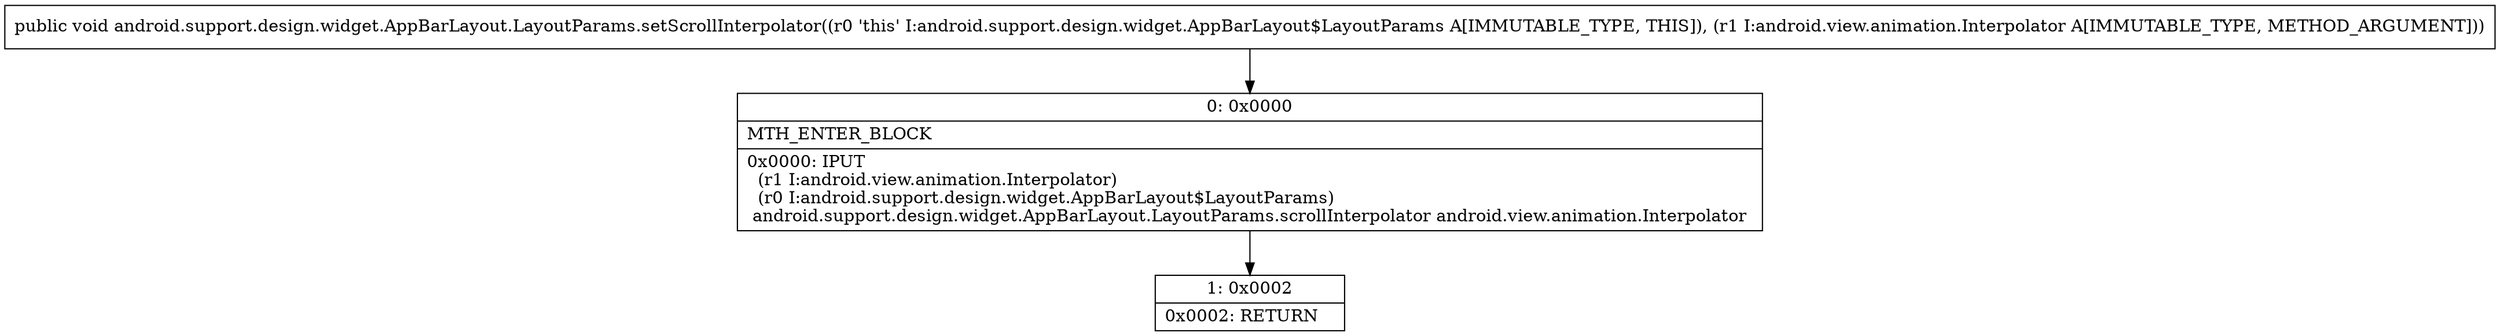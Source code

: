 digraph "CFG forandroid.support.design.widget.AppBarLayout.LayoutParams.setScrollInterpolator(Landroid\/view\/animation\/Interpolator;)V" {
Node_0 [shape=record,label="{0\:\ 0x0000|MTH_ENTER_BLOCK\l|0x0000: IPUT  \l  (r1 I:android.view.animation.Interpolator)\l  (r0 I:android.support.design.widget.AppBarLayout$LayoutParams)\l android.support.design.widget.AppBarLayout.LayoutParams.scrollInterpolator android.view.animation.Interpolator \l}"];
Node_1 [shape=record,label="{1\:\ 0x0002|0x0002: RETURN   \l}"];
MethodNode[shape=record,label="{public void android.support.design.widget.AppBarLayout.LayoutParams.setScrollInterpolator((r0 'this' I:android.support.design.widget.AppBarLayout$LayoutParams A[IMMUTABLE_TYPE, THIS]), (r1 I:android.view.animation.Interpolator A[IMMUTABLE_TYPE, METHOD_ARGUMENT])) }"];
MethodNode -> Node_0;
Node_0 -> Node_1;
}

